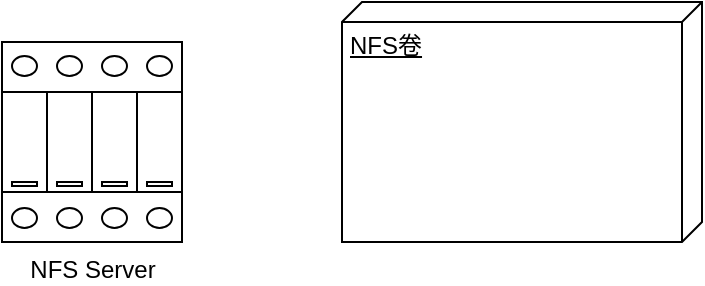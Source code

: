 <mxfile version="24.7.7">
  <diagram name="第 1 页" id="VzPXvRIWdjI6DaBHLcd4">
    <mxGraphModel dx="954" dy="605" grid="1" gridSize="10" guides="1" tooltips="1" connect="1" arrows="1" fold="1" page="1" pageScale="1" pageWidth="827" pageHeight="1169" math="0" shadow="0">
      <root>
        <mxCell id="0" />
        <mxCell id="1" parent="0" />
        <mxCell id="BHfDt1Ap4tenIuP36lFn-2" value="NFS Server" style="verticalLabelPosition=bottom;dashed=0;shadow=0;html=1;align=center;verticalAlign=top;shape=mxgraph.cabinets.surge_protection_4p;" vertex="1" parent="1">
          <mxGeometry x="220" y="240" width="90" height="100" as="geometry" />
        </mxCell>
        <mxCell id="BHfDt1Ap4tenIuP36lFn-3" value="NFS卷" style="verticalAlign=top;align=left;spacingTop=8;spacingLeft=2;spacingRight=12;shape=cube;size=10;direction=south;fontStyle=4;html=1;whiteSpace=wrap;" vertex="1" parent="1">
          <mxGeometry x="390" y="220" width="180" height="120" as="geometry" />
        </mxCell>
      </root>
    </mxGraphModel>
  </diagram>
</mxfile>
